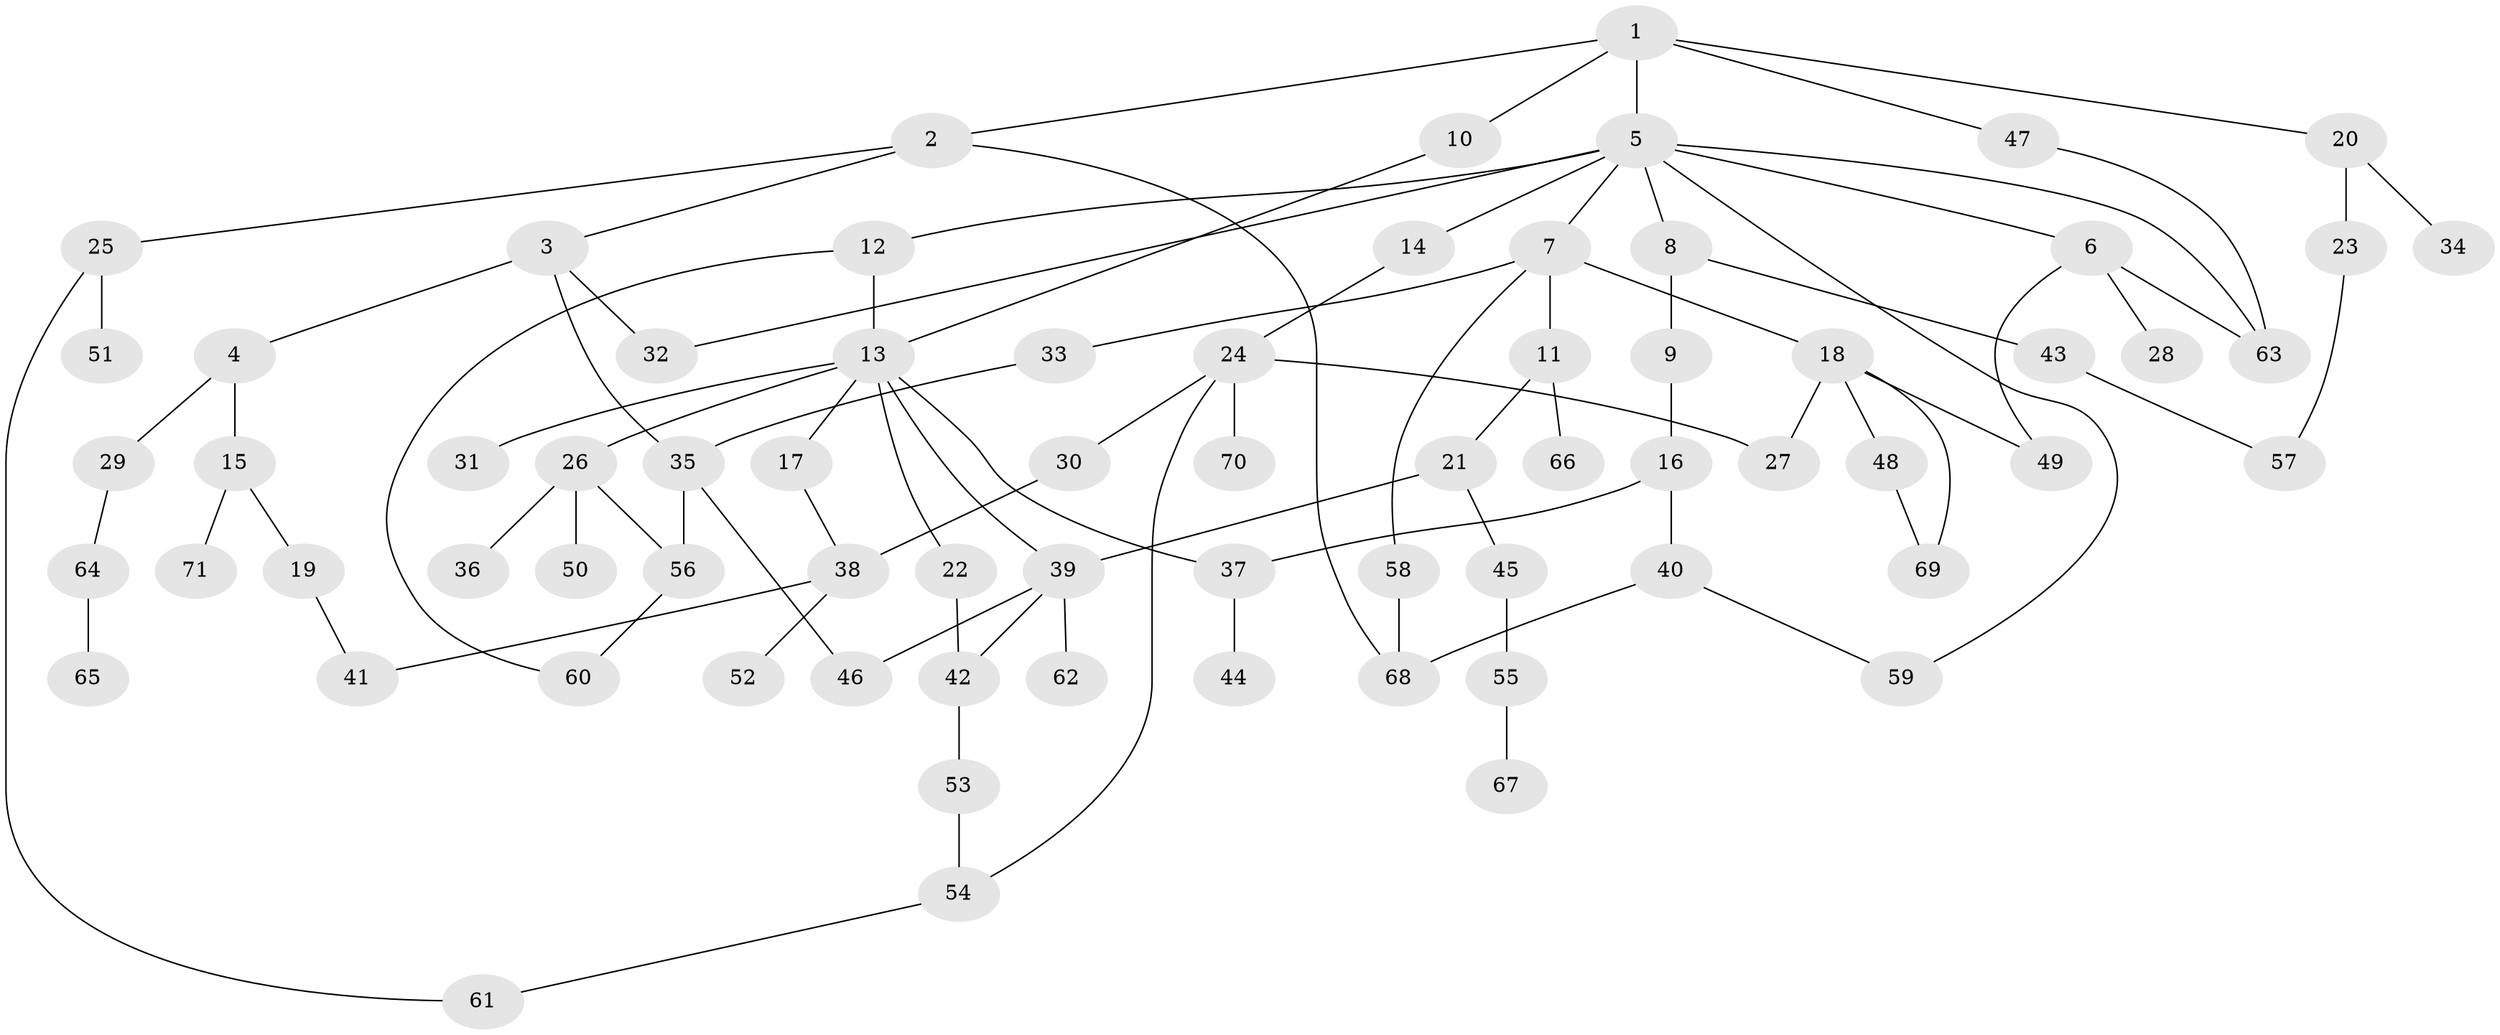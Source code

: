 // coarse degree distribution, {6: 0.045454545454545456, 3: 0.18181818181818182, 8: 0.022727272727272728, 4: 0.11363636363636363, 5: 0.06818181818181818, 2: 0.3181818181818182, 9: 0.022727272727272728, 1: 0.22727272727272727}
// Generated by graph-tools (version 1.1) at 2025/23/03/03/25 07:23:31]
// undirected, 71 vertices, 92 edges
graph export_dot {
graph [start="1"]
  node [color=gray90,style=filled];
  1;
  2;
  3;
  4;
  5;
  6;
  7;
  8;
  9;
  10;
  11;
  12;
  13;
  14;
  15;
  16;
  17;
  18;
  19;
  20;
  21;
  22;
  23;
  24;
  25;
  26;
  27;
  28;
  29;
  30;
  31;
  32;
  33;
  34;
  35;
  36;
  37;
  38;
  39;
  40;
  41;
  42;
  43;
  44;
  45;
  46;
  47;
  48;
  49;
  50;
  51;
  52;
  53;
  54;
  55;
  56;
  57;
  58;
  59;
  60;
  61;
  62;
  63;
  64;
  65;
  66;
  67;
  68;
  69;
  70;
  71;
  1 -- 2;
  1 -- 5;
  1 -- 10;
  1 -- 20;
  1 -- 47;
  2 -- 3;
  2 -- 25;
  2 -- 68;
  3 -- 4;
  3 -- 35;
  3 -- 32;
  4 -- 15;
  4 -- 29;
  5 -- 6;
  5 -- 7;
  5 -- 8;
  5 -- 12;
  5 -- 14;
  5 -- 32;
  5 -- 59;
  5 -- 63;
  6 -- 28;
  6 -- 49;
  6 -- 63;
  7 -- 11;
  7 -- 18;
  7 -- 33;
  7 -- 58;
  8 -- 9;
  8 -- 43;
  9 -- 16;
  10 -- 13;
  11 -- 21;
  11 -- 66;
  12 -- 60;
  12 -- 13;
  13 -- 17;
  13 -- 22;
  13 -- 26;
  13 -- 31;
  13 -- 37;
  13 -- 39;
  14 -- 24;
  15 -- 19;
  15 -- 71;
  16 -- 40;
  16 -- 37;
  17 -- 38;
  18 -- 48;
  18 -- 49;
  18 -- 69;
  18 -- 27;
  19 -- 41;
  20 -- 23;
  20 -- 34;
  21 -- 39;
  21 -- 45;
  22 -- 42;
  23 -- 57;
  24 -- 27;
  24 -- 30;
  24 -- 70;
  24 -- 54;
  25 -- 51;
  25 -- 61;
  26 -- 36;
  26 -- 50;
  26 -- 56;
  29 -- 64;
  30 -- 38;
  33 -- 35;
  35 -- 46;
  35 -- 56;
  37 -- 44;
  38 -- 41;
  38 -- 52;
  39 -- 42;
  39 -- 62;
  39 -- 46;
  40 -- 68;
  40 -- 59;
  42 -- 53;
  43 -- 57;
  45 -- 55;
  47 -- 63;
  48 -- 69;
  53 -- 54;
  54 -- 61;
  55 -- 67;
  56 -- 60;
  58 -- 68;
  64 -- 65;
}
